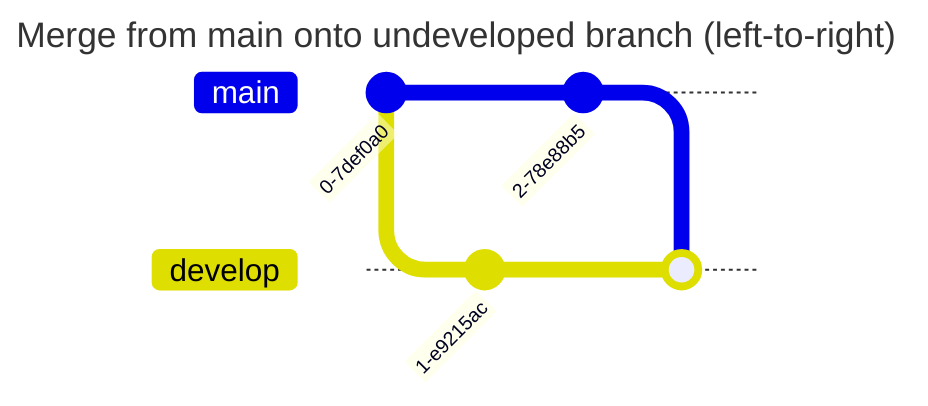 ---
title: Merge from main onto undeveloped branch (left-to-right)
---
gitGraph LR:
commit
branch develop
commit
checkout main
commit
checkout develop
merge main